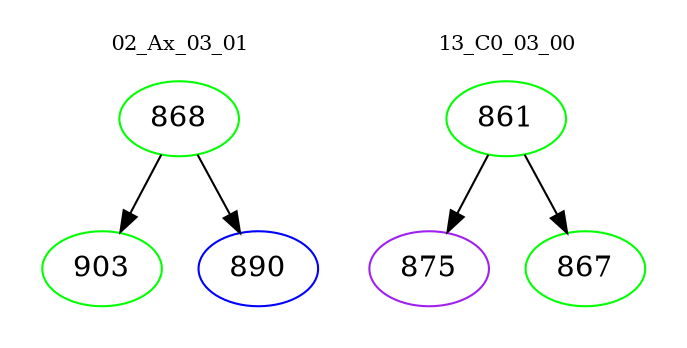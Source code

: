 digraph{
subgraph cluster_0 {
color = white
label = "02_Ax_03_01";
fontsize=10;
T0_868 [label="868", color="green"]
T0_868 -> T0_903 [color="black"]
T0_903 [label="903", color="green"]
T0_868 -> T0_890 [color="black"]
T0_890 [label="890", color="blue"]
}
subgraph cluster_1 {
color = white
label = "13_C0_03_00";
fontsize=10;
T1_861 [label="861", color="green"]
T1_861 -> T1_875 [color="black"]
T1_875 [label="875", color="purple"]
T1_861 -> T1_867 [color="black"]
T1_867 [label="867", color="green"]
}
}
